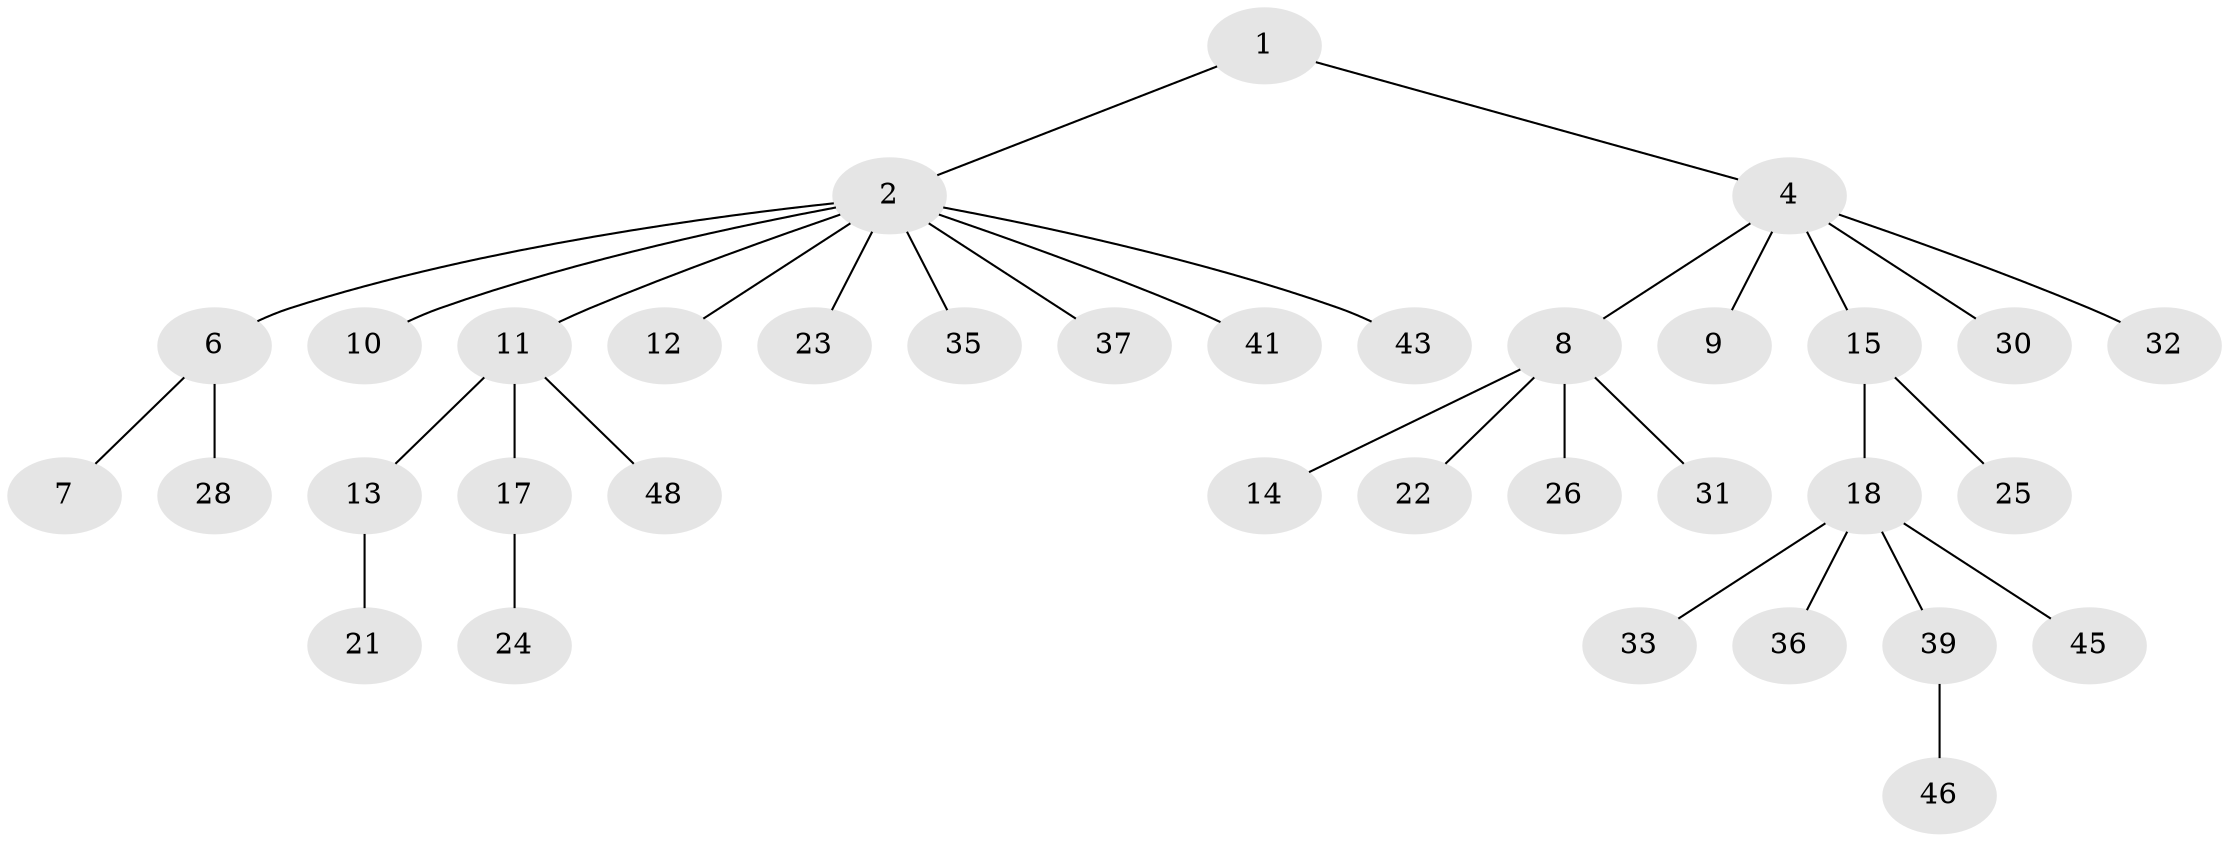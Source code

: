 // Generated by graph-tools (version 1.1) at 2025/24/03/03/25 07:24:08]
// undirected, 35 vertices, 34 edges
graph export_dot {
graph [start="1"]
  node [color=gray90,style=filled];
  1;
  2 [super="+3"];
  4 [super="+5"];
  6 [super="+44"];
  7;
  8 [super="+20"];
  9;
  10;
  11 [super="+29"];
  12 [super="+49"];
  13 [super="+19"];
  14;
  15 [super="+16"];
  17 [super="+47"];
  18 [super="+27"];
  21;
  22 [super="+34"];
  23 [super="+42"];
  24 [super="+38"];
  25 [super="+50"];
  26;
  28;
  30;
  31;
  32;
  33;
  35 [super="+53"];
  36;
  37;
  39 [super="+40"];
  41;
  43;
  45 [super="+51"];
  46 [super="+52"];
  48;
  1 -- 2;
  1 -- 4;
  2 -- 6;
  2 -- 12;
  2 -- 23;
  2 -- 37;
  2 -- 35;
  2 -- 41;
  2 -- 10;
  2 -- 11;
  2 -- 43;
  4 -- 8;
  4 -- 15;
  4 -- 32;
  4 -- 9;
  4 -- 30;
  6 -- 7;
  6 -- 28;
  8 -- 14;
  8 -- 26;
  8 -- 31;
  8 -- 22;
  11 -- 13;
  11 -- 17;
  11 -- 48;
  13 -- 21;
  15 -- 25;
  15 -- 18;
  17 -- 24;
  18 -- 33;
  18 -- 45;
  18 -- 36;
  18 -- 39;
  39 -- 46;
}
